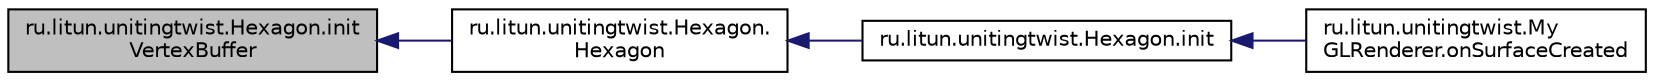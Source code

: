digraph "ru.litun.unitingtwist.Hexagon.initVertexBuffer"
{
  edge [fontname="Helvetica",fontsize="10",labelfontname="Helvetica",labelfontsize="10"];
  node [fontname="Helvetica",fontsize="10",shape=record];
  rankdir="LR";
  Node30 [label="ru.litun.unitingtwist.Hexagon.init\lVertexBuffer",height=0.2,width=0.4,color="black", fillcolor="grey75", style="filled", fontcolor="black"];
  Node30 -> Node31 [dir="back",color="midnightblue",fontsize="10",style="solid"];
  Node31 [label="ru.litun.unitingtwist.Hexagon.\lHexagon",height=0.2,width=0.4,color="black", fillcolor="white", style="filled",URL="$classru_1_1litun_1_1unitingtwist_1_1_hexagon.html#a3d32c6201950025897791017a2fa2002"];
  Node31 -> Node32 [dir="back",color="midnightblue",fontsize="10",style="solid"];
  Node32 [label="ru.litun.unitingtwist.Hexagon.init",height=0.2,width=0.4,color="black", fillcolor="white", style="filled",URL="$classru_1_1litun_1_1unitingtwist_1_1_hexagon.html#a4f006c05f629c4a0cc83f258fc054850"];
  Node32 -> Node33 [dir="back",color="midnightblue",fontsize="10",style="solid"];
  Node33 [label="ru.litun.unitingtwist.My\lGLRenderer.onSurfaceCreated",height=0.2,width=0.4,color="black", fillcolor="white", style="filled",URL="$classru_1_1litun_1_1unitingtwist_1_1_my_g_l_renderer.html#a3e0a973d89aee9ef9b3a8b524a23a562"];
}
